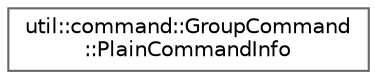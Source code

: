 digraph "Graphical Class Hierarchy"
{
 // LATEX_PDF_SIZE
  bgcolor="transparent";
  edge [fontname=Helvetica,fontsize=10,labelfontname=Helvetica,labelfontsize=10];
  node [fontname=Helvetica,fontsize=10,shape=box,height=0.2,width=0.4];
  rankdir="LR";
  Node0 [id="Node000000",label="util::command::GroupCommand\l::PlainCommandInfo",height=0.2,width=0.4,color="grey40", fillcolor="white", style="filled",URL="$d4/d95/structutil_1_1command_1_1GroupCommand_1_1PlainCommandInfo.html",tooltip=" "];
}
